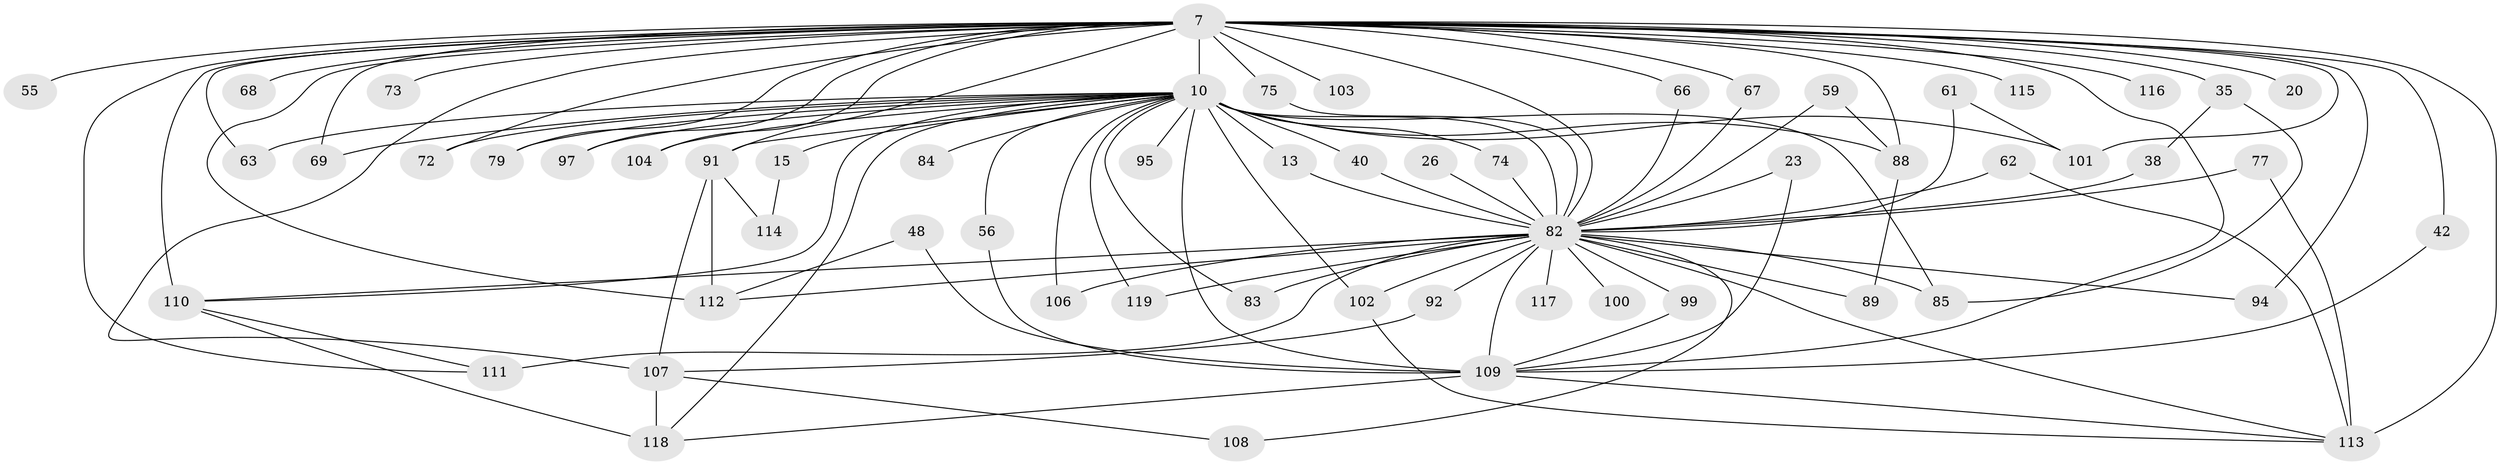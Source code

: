 // original degree distribution, {33: 0.008403361344537815, 22: 0.01680672268907563, 11: 0.008403361344537815, 37: 0.008403361344537815, 27: 0.008403361344537815, 25: 0.008403361344537815, 23: 0.008403361344537815, 14: 0.008403361344537815, 18: 0.008403361344537815, 3: 0.14285714285714285, 8: 0.01680672268907563, 2: 0.5966386554621849, 4: 0.1092436974789916, 6: 0.025210084033613446, 5: 0.025210084033613446}
// Generated by graph-tools (version 1.1) at 2025/46/03/09/25 04:46:12]
// undirected, 59 vertices, 110 edges
graph export_dot {
graph [start="1"]
  node [color=gray90,style=filled];
  7 [super="+5+4"];
  10 [super="+9"];
  13;
  15;
  20;
  23;
  26;
  35;
  38;
  40;
  42;
  48;
  55;
  56;
  59;
  61;
  62;
  63;
  66 [super="+19+52"];
  67;
  68;
  69;
  72 [super="+11"];
  73;
  74;
  75;
  77;
  79;
  82 [super="+25+6+76"];
  83;
  84;
  85 [super="+44"];
  88 [super="+29+70"];
  89;
  91 [super="+34+36"];
  92;
  94;
  95;
  97;
  99;
  100;
  101 [super="+58+45"];
  102 [super="+46+53"];
  103;
  104 [super="+47"];
  106;
  107 [super="+65"];
  108;
  109 [super="+98+49+8"];
  110 [super="+31+22+18+60+81"];
  111 [super="+105"];
  112 [super="+30+93"];
  113 [super="+71+90+78"];
  114;
  115;
  116;
  117;
  118 [super="+80+86+87"];
  119;
  7 -- 10 [weight=9];
  7 -- 35 [weight=2];
  7 -- 73 [weight=2];
  7 -- 94;
  7 -- 110 [weight=10];
  7 -- 112 [weight=2];
  7 -- 115 [weight=2];
  7 -- 67;
  7 -- 68;
  7 -- 69;
  7 -- 75;
  7 -- 97;
  7 -- 101 [weight=4];
  7 -- 42;
  7 -- 116 [weight=2];
  7 -- 55 [weight=2];
  7 -- 66 [weight=3];
  7 -- 79;
  7 -- 20;
  7 -- 88;
  7 -- 103;
  7 -- 104 [weight=2];
  7 -- 63;
  7 -- 82 [weight=7];
  7 -- 72;
  7 -- 91;
  7 -- 107 [weight=3];
  7 -- 111;
  7 -- 113 [weight=4];
  7 -- 109 [weight=6];
  10 -- 40;
  10 -- 85;
  10 -- 88 [weight=3];
  10 -- 95 [weight=2];
  10 -- 69;
  10 -- 72;
  10 -- 74;
  10 -- 13;
  10 -- 15 [weight=2];
  10 -- 79;
  10 -- 82 [weight=8];
  10 -- 83;
  10 -- 84;
  10 -- 97;
  10 -- 104;
  10 -- 106;
  10 -- 119;
  10 -- 56;
  10 -- 63;
  10 -- 102 [weight=2];
  10 -- 91 [weight=3];
  10 -- 101;
  10 -- 118;
  10 -- 109 [weight=8];
  10 -- 110;
  13 -- 82;
  15 -- 114;
  23 -- 82 [weight=2];
  23 -- 109;
  26 -- 82;
  35 -- 38;
  35 -- 85;
  38 -- 82;
  40 -- 82;
  42 -- 109;
  48 -- 112;
  48 -- 109;
  56 -- 109;
  59 -- 88;
  59 -- 82;
  61 -- 82;
  61 -- 101;
  62 -- 82;
  62 -- 113;
  66 -- 82;
  67 -- 82;
  74 -- 82;
  75 -- 82;
  77 -- 82;
  77 -- 113;
  82 -- 83;
  82 -- 89;
  82 -- 92;
  82 -- 94;
  82 -- 99;
  82 -- 100 [weight=2];
  82 -- 102 [weight=2];
  82 -- 106;
  82 -- 108;
  82 -- 109 [weight=6];
  82 -- 111 [weight=2];
  82 -- 112;
  82 -- 117 [weight=2];
  82 -- 119;
  82 -- 110 [weight=4];
  82 -- 85;
  82 -- 113;
  88 -- 89;
  91 -- 112 [weight=2];
  91 -- 114;
  91 -- 107 [weight=2];
  92 -- 107;
  99 -- 109;
  102 -- 113 [weight=2];
  107 -- 108;
  107 -- 118;
  109 -- 113;
  109 -- 118;
  110 -- 118 [weight=2];
  110 -- 111;
}
